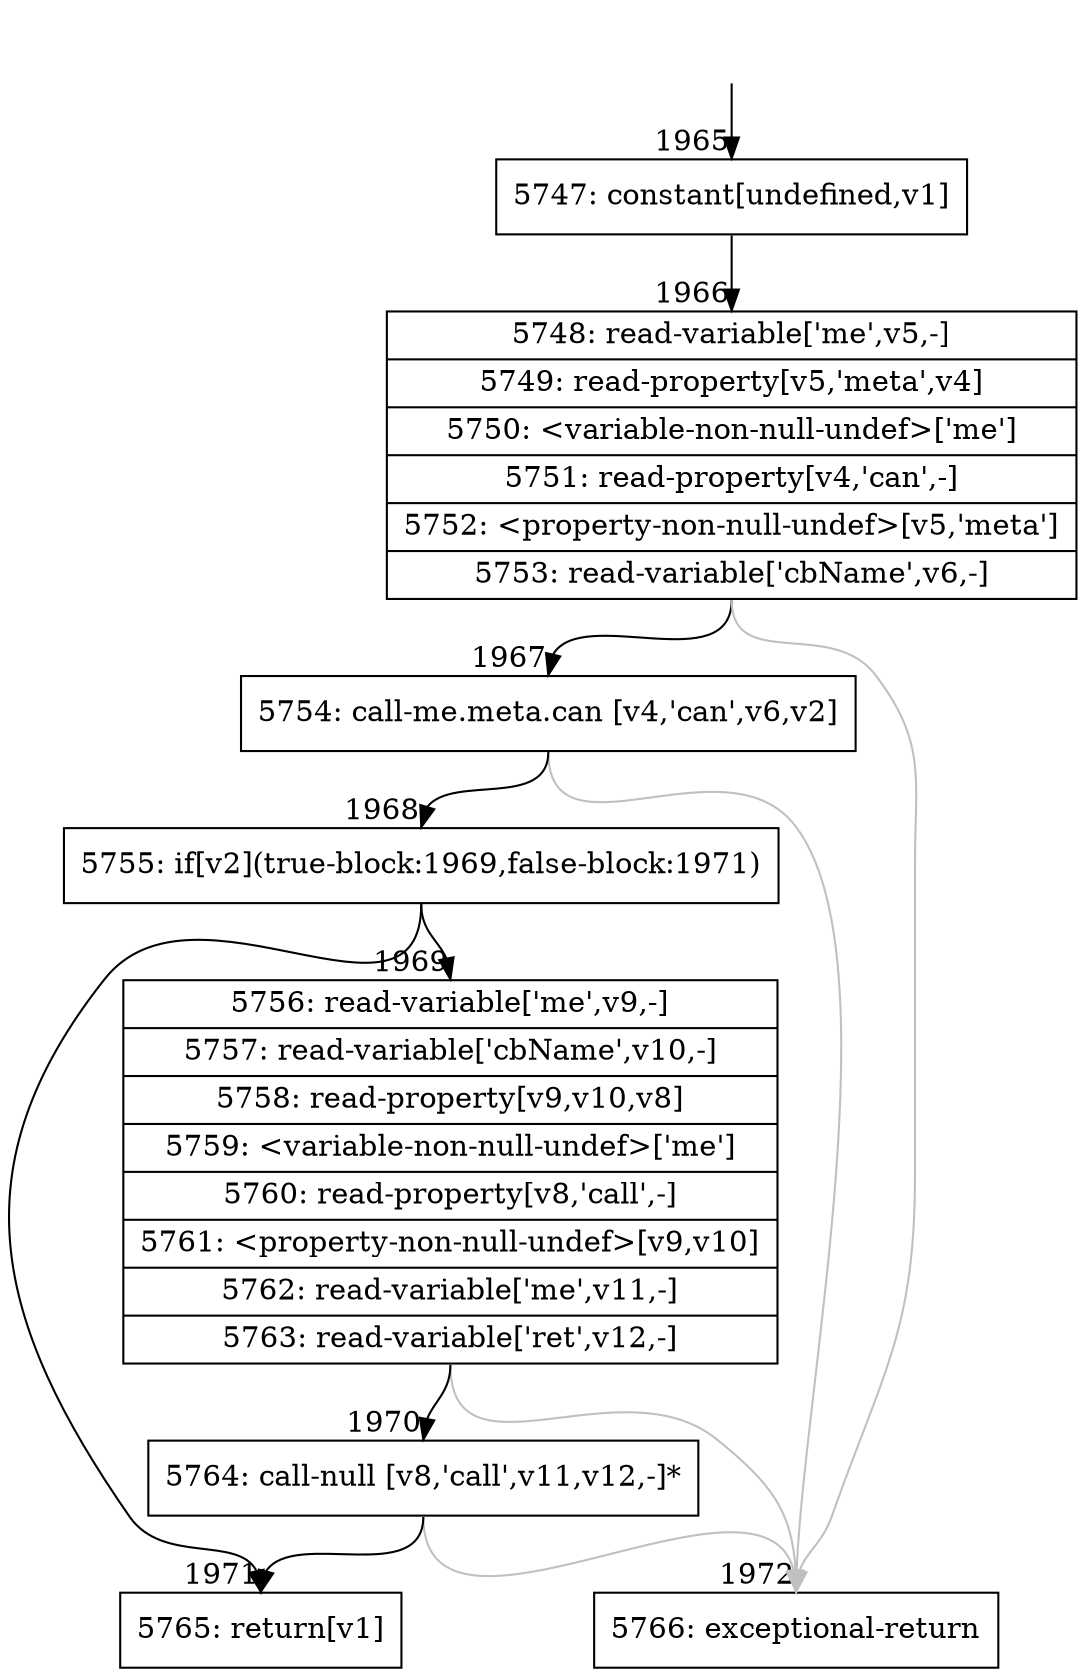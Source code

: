 digraph {
rankdir="TD"
BB_entry230[shape=none,label=""];
BB_entry230 -> BB1965 [tailport=s, headport=n, headlabel="    1965"]
BB1965 [shape=record label="{5747: constant[undefined,v1]}" ] 
BB1965 -> BB1966 [tailport=s, headport=n, headlabel="      1966"]
BB1966 [shape=record label="{5748: read-variable['me',v5,-]|5749: read-property[v5,'meta',v4]|5750: \<variable-non-null-undef\>['me']|5751: read-property[v4,'can',-]|5752: \<property-non-null-undef\>[v5,'meta']|5753: read-variable['cbName',v6,-]}" ] 
BB1966 -> BB1967 [tailport=s, headport=n, headlabel="      1967"]
BB1966 -> BB1972 [tailport=s, headport=n, color=gray, headlabel="      1972"]
BB1967 [shape=record label="{5754: call-me.meta.can [v4,'can',v6,v2]}" ] 
BB1967 -> BB1968 [tailport=s, headport=n, headlabel="      1968"]
BB1967 -> BB1972 [tailport=s, headport=n, color=gray]
BB1968 [shape=record label="{5755: if[v2](true-block:1969,false-block:1971)}" ] 
BB1968 -> BB1969 [tailport=s, headport=n, headlabel="      1969"]
BB1968 -> BB1971 [tailport=s, headport=n, headlabel="      1971"]
BB1969 [shape=record label="{5756: read-variable['me',v9,-]|5757: read-variable['cbName',v10,-]|5758: read-property[v9,v10,v8]|5759: \<variable-non-null-undef\>['me']|5760: read-property[v8,'call',-]|5761: \<property-non-null-undef\>[v9,v10]|5762: read-variable['me',v11,-]|5763: read-variable['ret',v12,-]}" ] 
BB1969 -> BB1970 [tailport=s, headport=n, headlabel="      1970"]
BB1969 -> BB1972 [tailport=s, headport=n, color=gray]
BB1970 [shape=record label="{5764: call-null [v8,'call',v11,v12,-]*}" ] 
BB1970 -> BB1971 [tailport=s, headport=n]
BB1970 -> BB1972 [tailport=s, headport=n, color=gray]
BB1971 [shape=record label="{5765: return[v1]}" ] 
BB1972 [shape=record label="{5766: exceptional-return}" ] 
//#$~ 2292
}
